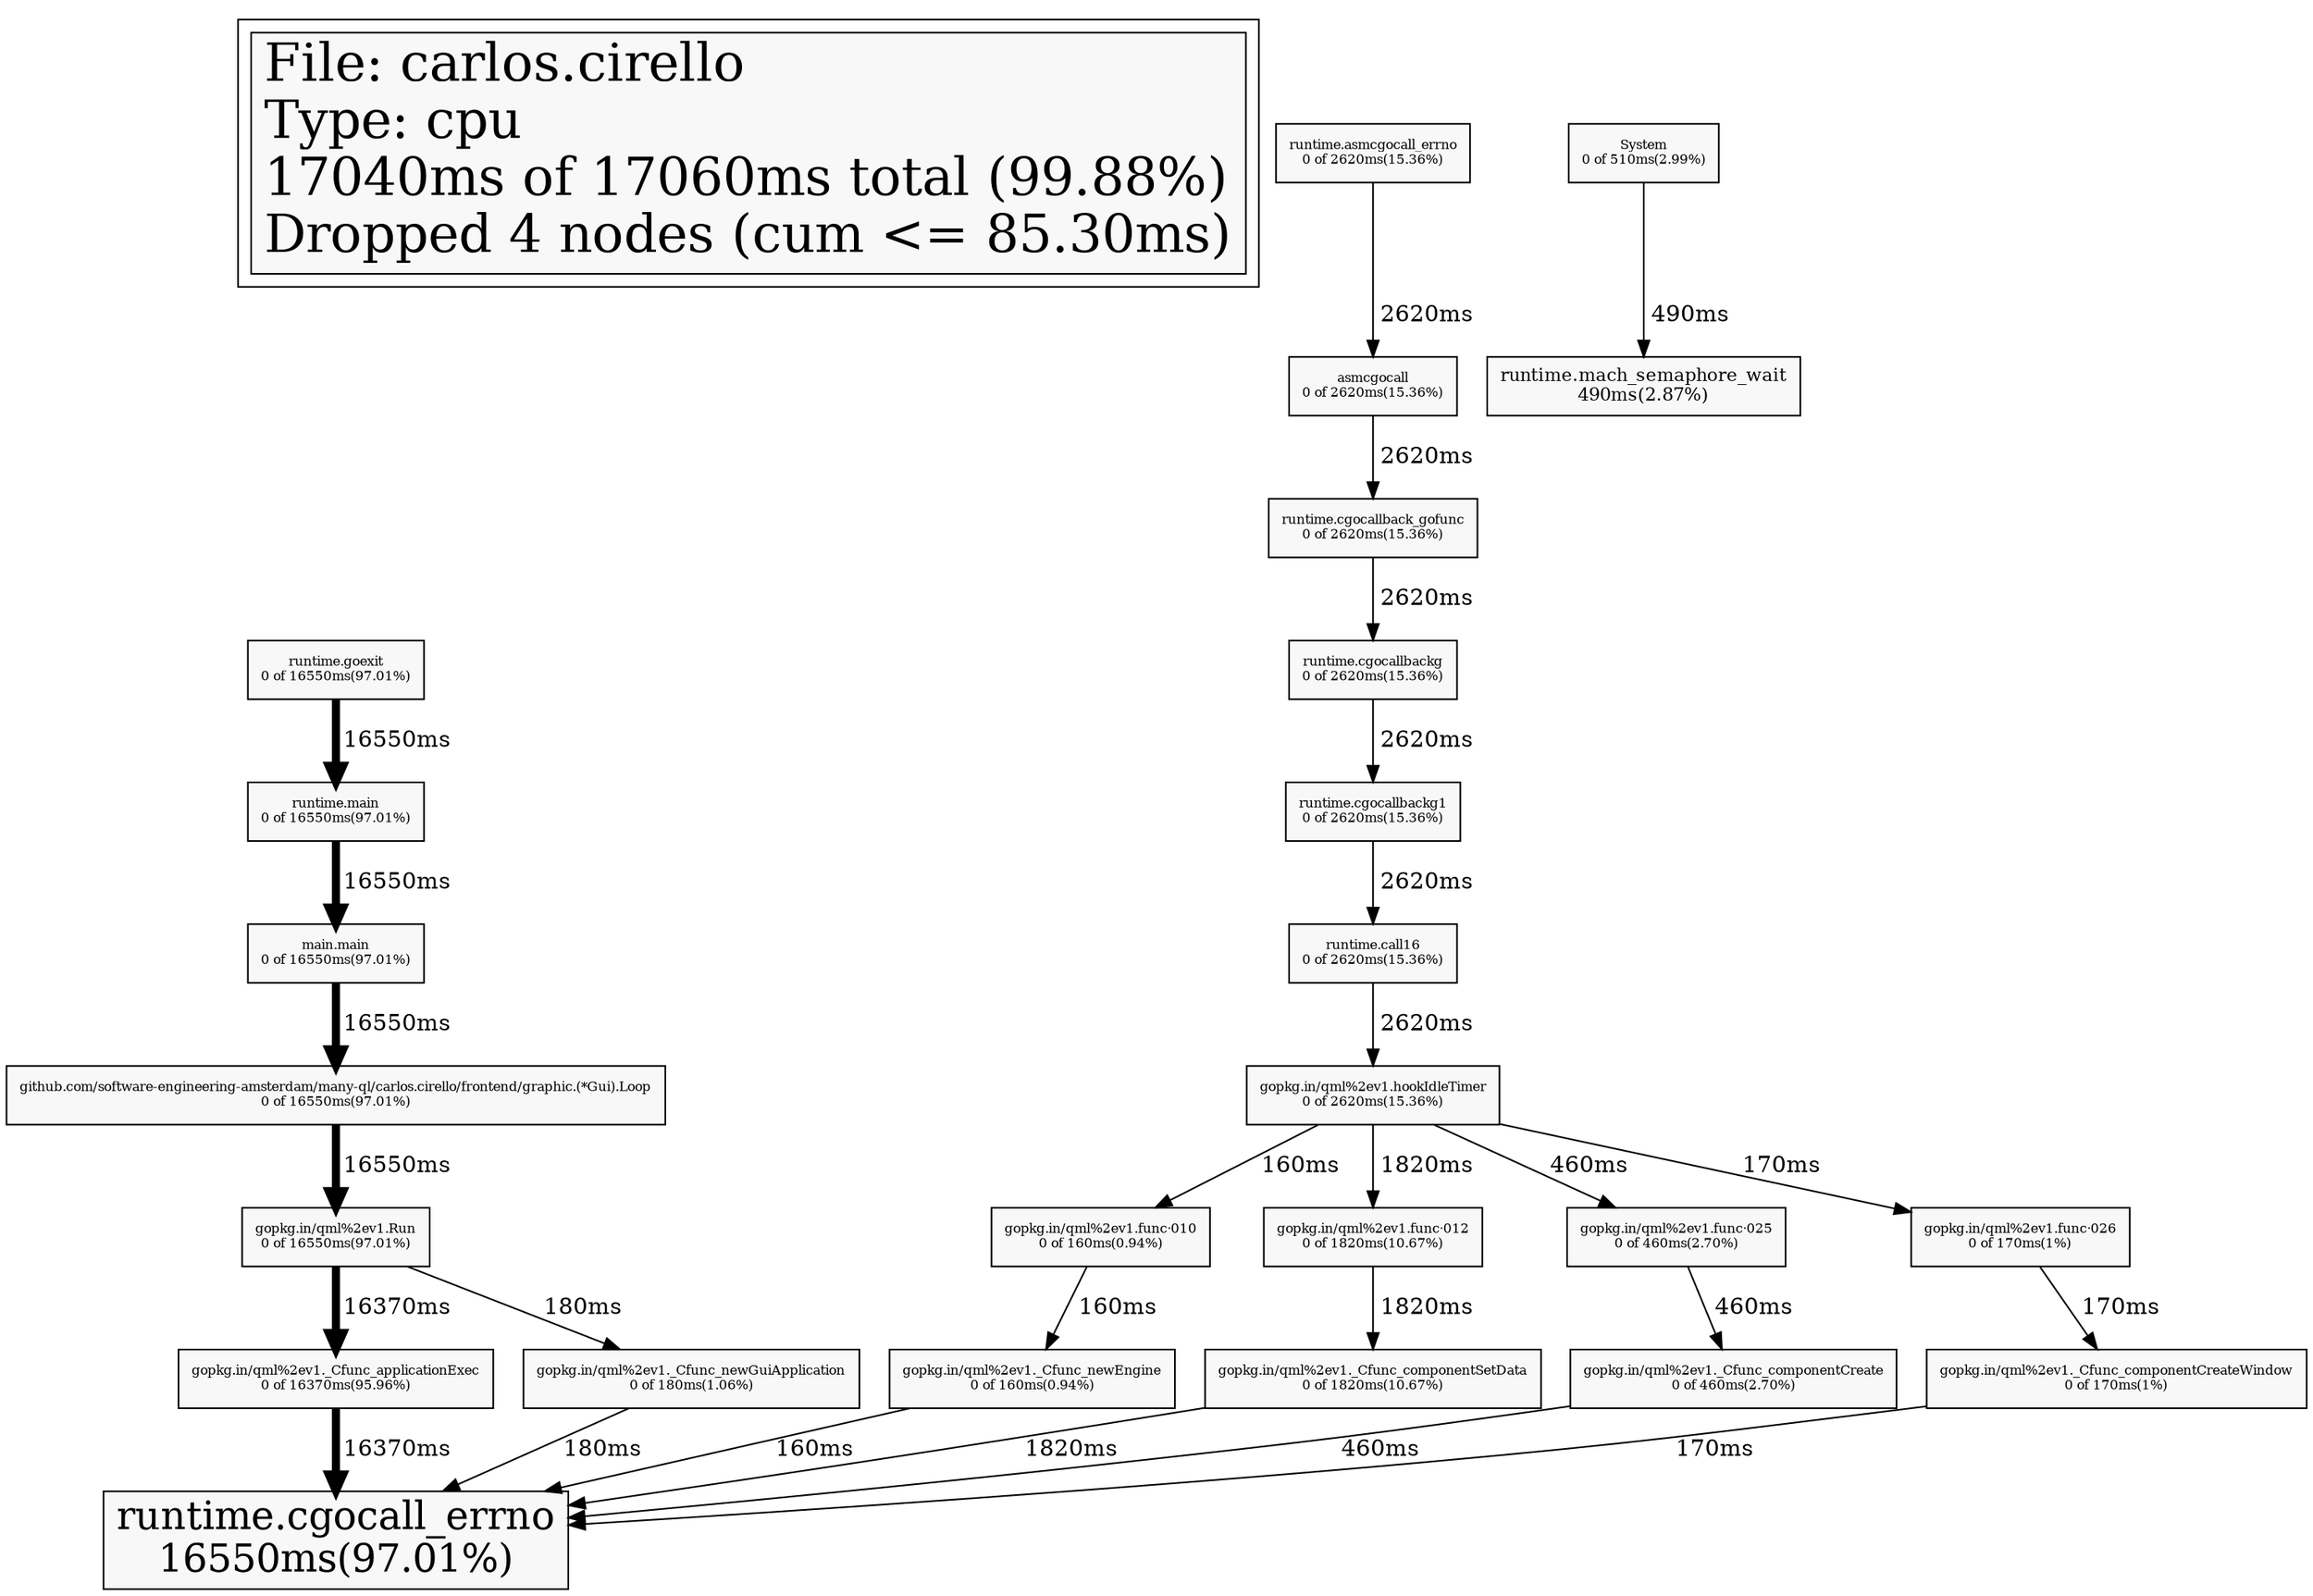 digraph "carlos.cirello" {
node [style=filled fillcolor="#f8f8f8"]
subgraph cluster_L { L [shape=box fontsize=32 label="File: carlos.cirello\lType: cpu\l17040ms of 17060ms total (99.88%)\lDropped 4 nodes (cum <= 85.30ms)\l"] }
N1 [label="runtime.cgocall_errno\n16550ms(97.01%)" fontsize=24 shape=box tooltip="runtime.cgocall_errno (16550ms)"]
N2 [label="runtime.mach_semaphore_wait\n490ms(2.87%)" fontsize=11 shape=box tooltip="runtime.mach_semaphore_wait (490ms)"]
N3 [label="System\n0 of 510ms(2.99%)" fontsize=8 shape=box tooltip="System (510ms)"]
N4 [label="asmcgocall\n0 of 2620ms(15.36%)" fontsize=8 shape=box tooltip="asmcgocall (2620ms)"]
N5 [label="github.com/software-engineering-amsterdam/many-ql/carlos.cirello/frontend/graphic.(*Gui).Loop\n0 of 16550ms(97.01%)" fontsize=8 shape=box tooltip="github.com/software-engineering-amsterdam/many-ql/carlos.cirello/frontend/graphic.(*Gui).Loop (16550ms)"]
N6 [label="gopkg.in/qml%2ev1.Run\n0 of 16550ms(97.01%)" fontsize=8 shape=box tooltip="gopkg.in/qml%2ev1.Run (16550ms)"]
N7 [label="gopkg.in/qml%2ev1._Cfunc_applicationExec\n0 of 16370ms(95.96%)" fontsize=8 shape=box tooltip="gopkg.in/qml%2ev1._Cfunc_applicationExec (16370ms)"]
N8 [label="gopkg.in/qml%2ev1._Cfunc_componentCreate\n0 of 460ms(2.70%)" fontsize=8 shape=box tooltip="gopkg.in/qml%2ev1._Cfunc_componentCreate (460ms)"]
N9 [label="gopkg.in/qml%2ev1._Cfunc_componentCreateWindow\n0 of 170ms(1%)" fontsize=8 shape=box tooltip="gopkg.in/qml%2ev1._Cfunc_componentCreateWindow (170ms)"]
N10 [label="gopkg.in/qml%2ev1._Cfunc_componentSetData\n0 of 1820ms(10.67%)" fontsize=8 shape=box tooltip="gopkg.in/qml%2ev1._Cfunc_componentSetData (1820ms)"]
N11 [label="gopkg.in/qml%2ev1._Cfunc_newEngine\n0 of 160ms(0.94%)" fontsize=8 shape=box tooltip="gopkg.in/qml%2ev1._Cfunc_newEngine (160ms)"]
N12 [label="gopkg.in/qml%2ev1._Cfunc_newGuiApplication\n0 of 180ms(1.06%)" fontsize=8 shape=box tooltip="gopkg.in/qml%2ev1._Cfunc_newGuiApplication (180ms)"]
N13 [label="gopkg.in/qml%2ev1.func·010\n0 of 160ms(0.94%)" fontsize=8 shape=box tooltip="gopkg.in/qml%2ev1.func·010 (160ms)"]
N14 [label="gopkg.in/qml%2ev1.func·012\n0 of 1820ms(10.67%)" fontsize=8 shape=box tooltip="gopkg.in/qml%2ev1.func·012 (1820ms)"]
N15 [label="gopkg.in/qml%2ev1.func·025\n0 of 460ms(2.70%)" fontsize=8 shape=box tooltip="gopkg.in/qml%2ev1.func·025 (460ms)"]
N16 [label="gopkg.in/qml%2ev1.func·026\n0 of 170ms(1%)" fontsize=8 shape=box tooltip="gopkg.in/qml%2ev1.func·026 (170ms)"]
N17 [label="gopkg.in/qml%2ev1.hookIdleTimer\n0 of 2620ms(15.36%)" fontsize=8 shape=box tooltip="gopkg.in/qml%2ev1.hookIdleTimer (2620ms)"]
N18 [label="main.main\n0 of 16550ms(97.01%)" fontsize=8 shape=box tooltip="main.main (16550ms)"]
N19 [label="runtime.asmcgocall_errno\n0 of 2620ms(15.36%)" fontsize=8 shape=box tooltip="runtime.asmcgocall_errno (2620ms)"]
N20 [label="runtime.call16\n0 of 2620ms(15.36%)" fontsize=8 shape=box tooltip="runtime.call16 (2620ms)"]
N21 [label="runtime.cgocallback_gofunc\n0 of 2620ms(15.36%)" fontsize=8 shape=box tooltip="runtime.cgocallback_gofunc (2620ms)"]
N22 [label="runtime.cgocallbackg\n0 of 2620ms(15.36%)" fontsize=8 shape=box tooltip="runtime.cgocallbackg (2620ms)"]
N23 [label="runtime.cgocallbackg1\n0 of 2620ms(15.36%)" fontsize=8 shape=box tooltip="runtime.cgocallbackg1 (2620ms)"]
N24 [label="runtime.goexit\n0 of 16550ms(97.01%)" fontsize=8 shape=box tooltip="runtime.goexit (16550ms)"]
N25 [label="runtime.main\n0 of 16550ms(97.01%)" fontsize=8 shape=box tooltip="runtime.main (16550ms)"]
N5 -> N6 [label=" 16550ms" weight=98 penwidth=5 tooltip="github.com/software-engineering-amsterdam/many-ql/carlos.cirello/frontend/graphic.(*Gui).Loop -> gopkg.in/qml%2ev1.Run (16550ms)" labeltooltip="github.com/software-engineering-amsterdam/many-ql/carlos.cirello/frontend/graphic.(*Gui).Loop -> gopkg.in/qml%2ev1.Run (16550ms)"]
N18 -> N5 [label=" 16550ms" weight=98 penwidth=5 tooltip="main.main -> github.com/software-engineering-amsterdam/many-ql/carlos.cirello/frontend/graphic.(*Gui).Loop (16550ms)" labeltooltip="main.main -> github.com/software-engineering-amsterdam/many-ql/carlos.cirello/frontend/graphic.(*Gui).Loop (16550ms)"]
N24 -> N25 [label=" 16550ms" weight=98 penwidth=5 tooltip="runtime.goexit -> runtime.main (16550ms)" labeltooltip="runtime.goexit -> runtime.main (16550ms)"]
N25 -> N18 [label=" 16550ms" weight=98 penwidth=5 tooltip="runtime.main -> main.main (16550ms)" labeltooltip="runtime.main -> main.main (16550ms)"]
N6 -> N7 [label=" 16370ms" weight=96 penwidth=5 tooltip="gopkg.in/qml%2ev1.Run -> gopkg.in/qml%2ev1._Cfunc_applicationExec (16370ms)" labeltooltip="gopkg.in/qml%2ev1.Run -> gopkg.in/qml%2ev1._Cfunc_applicationExec (16370ms)"]
N7 -> N1 [label=" 16370ms" weight=96 penwidth=5 tooltip="gopkg.in/qml%2ev1._Cfunc_applicationExec -> runtime.cgocall_errno (16370ms)" labeltooltip="gopkg.in/qml%2ev1._Cfunc_applicationExec -> runtime.cgocall_errno (16370ms)"]
N4 -> N21 [label=" 2620ms" weight=16 tooltip="asmcgocall -> runtime.cgocallback_gofunc (2620ms)" labeltooltip="asmcgocall -> runtime.cgocallback_gofunc (2620ms)"]
N19 -> N4 [label=" 2620ms" weight=16 tooltip="runtime.asmcgocall_errno -> asmcgocall (2620ms)" labeltooltip="runtime.asmcgocall_errno -> asmcgocall (2620ms)"]
N20 -> N17 [label=" 2620ms" weight=16 tooltip="runtime.call16 -> gopkg.in/qml%2ev1.hookIdleTimer (2620ms)" labeltooltip="runtime.call16 -> gopkg.in/qml%2ev1.hookIdleTimer (2620ms)"]
N21 -> N22 [label=" 2620ms" weight=16 tooltip="runtime.cgocallback_gofunc -> runtime.cgocallbackg (2620ms)" labeltooltip="runtime.cgocallback_gofunc -> runtime.cgocallbackg (2620ms)"]
N22 -> N23 [label=" 2620ms" weight=16 tooltip="runtime.cgocallbackg -> runtime.cgocallbackg1 (2620ms)" labeltooltip="runtime.cgocallbackg -> runtime.cgocallbackg1 (2620ms)"]
N23 -> N20 [label=" 2620ms" weight=16 tooltip="runtime.cgocallbackg1 -> runtime.call16 (2620ms)" labeltooltip="runtime.cgocallbackg1 -> runtime.call16 (2620ms)"]
N10 -> N1 [label=" 1820ms" weight=11 tooltip="gopkg.in/qml%2ev1._Cfunc_componentSetData -> runtime.cgocall_errno (1820ms)" labeltooltip="gopkg.in/qml%2ev1._Cfunc_componentSetData -> runtime.cgocall_errno (1820ms)"]
N14 -> N10 [label=" 1820ms" weight=11 tooltip="gopkg.in/qml%2ev1.func·012 -> gopkg.in/qml%2ev1._Cfunc_componentSetData (1820ms)" labeltooltip="gopkg.in/qml%2ev1.func·012 -> gopkg.in/qml%2ev1._Cfunc_componentSetData (1820ms)"]
N17 -> N14 [label=" 1820ms" weight=11 tooltip="gopkg.in/qml%2ev1.hookIdleTimer -> gopkg.in/qml%2ev1.func·012 (1820ms)" labeltooltip="gopkg.in/qml%2ev1.hookIdleTimer -> gopkg.in/qml%2ev1.func·012 (1820ms)"]
N3 -> N2 [label=" 490ms" weight=3 tooltip="System -> runtime.mach_semaphore_wait (490ms)" labeltooltip="System -> runtime.mach_semaphore_wait (490ms)"]
N8 -> N1 [label=" 460ms" weight=3 tooltip="gopkg.in/qml%2ev1._Cfunc_componentCreate -> runtime.cgocall_errno (460ms)" labeltooltip="gopkg.in/qml%2ev1._Cfunc_componentCreate -> runtime.cgocall_errno (460ms)"]
N15 -> N8 [label=" 460ms" weight=3 tooltip="gopkg.in/qml%2ev1.func·025 -> gopkg.in/qml%2ev1._Cfunc_componentCreate (460ms)" labeltooltip="gopkg.in/qml%2ev1.func·025 -> gopkg.in/qml%2ev1._Cfunc_componentCreate (460ms)"]
N17 -> N15 [label=" 460ms" weight=3 tooltip="gopkg.in/qml%2ev1.hookIdleTimer -> gopkg.in/qml%2ev1.func·025 (460ms)" labeltooltip="gopkg.in/qml%2ev1.hookIdleTimer -> gopkg.in/qml%2ev1.func·025 (460ms)"]
N6 -> N12 [label=" 180ms" weight=2 tooltip="gopkg.in/qml%2ev1.Run -> gopkg.in/qml%2ev1._Cfunc_newGuiApplication (180ms)" labeltooltip="gopkg.in/qml%2ev1.Run -> gopkg.in/qml%2ev1._Cfunc_newGuiApplication (180ms)"]
N12 -> N1 [label=" 180ms" weight=2 tooltip="gopkg.in/qml%2ev1._Cfunc_newGuiApplication -> runtime.cgocall_errno (180ms)" labeltooltip="gopkg.in/qml%2ev1._Cfunc_newGuiApplication -> runtime.cgocall_errno (180ms)"]
N9 -> N1 [label=" 170ms" tooltip="gopkg.in/qml%2ev1._Cfunc_componentCreateWindow -> runtime.cgocall_errno (170ms)" labeltooltip="gopkg.in/qml%2ev1._Cfunc_componentCreateWindow -> runtime.cgocall_errno (170ms)"]
N16 -> N9 [label=" 170ms" tooltip="gopkg.in/qml%2ev1.func·026 -> gopkg.in/qml%2ev1._Cfunc_componentCreateWindow (170ms)" labeltooltip="gopkg.in/qml%2ev1.func·026 -> gopkg.in/qml%2ev1._Cfunc_componentCreateWindow (170ms)"]
N17 -> N16 [label=" 170ms" tooltip="gopkg.in/qml%2ev1.hookIdleTimer -> gopkg.in/qml%2ev1.func·026 (170ms)" labeltooltip="gopkg.in/qml%2ev1.hookIdleTimer -> gopkg.in/qml%2ev1.func·026 (170ms)"]
N11 -> N1 [label=" 160ms" tooltip="gopkg.in/qml%2ev1._Cfunc_newEngine -> runtime.cgocall_errno (160ms)" labeltooltip="gopkg.in/qml%2ev1._Cfunc_newEngine -> runtime.cgocall_errno (160ms)"]
N13 -> N11 [label=" 160ms" tooltip="gopkg.in/qml%2ev1.func·010 -> gopkg.in/qml%2ev1._Cfunc_newEngine (160ms)" labeltooltip="gopkg.in/qml%2ev1.func·010 -> gopkg.in/qml%2ev1._Cfunc_newEngine (160ms)"]
N17 -> N13 [label=" 160ms" tooltip="gopkg.in/qml%2ev1.hookIdleTimer -> gopkg.in/qml%2ev1.func·010 (160ms)" labeltooltip="gopkg.in/qml%2ev1.hookIdleTimer -> gopkg.in/qml%2ev1.func·010 (160ms)"]
}
